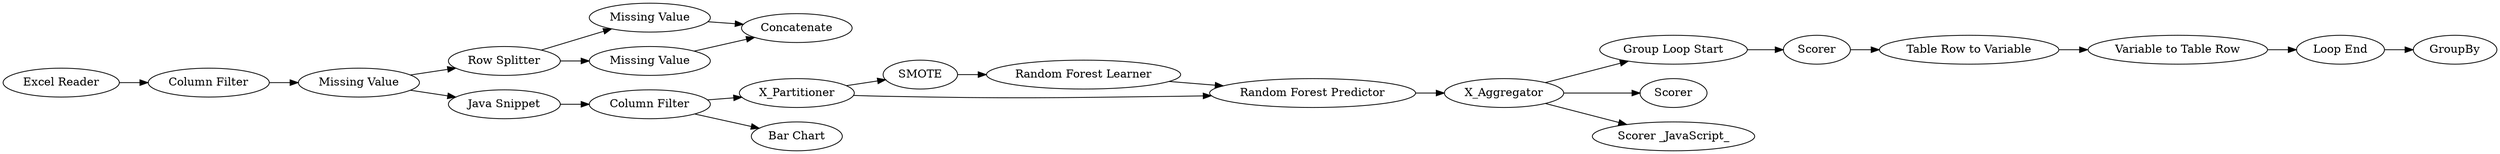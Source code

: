 digraph {
	21 -> 303
	24 -> 26
	292 -> 21
	303 -> 18
	132 -> 134
	132 -> 133
	134 -> 135
	274 -> 275
	27 -> 28
	25 -> 24
	22 -> 23
	281 -> 292
	22 -> 25
	21 -> 20
	26 -> 27
	133 -> 135
	20 -> 22
	22 -> 302
	278 -> 281
	18 -> 20
	278 -> 132
	292 -> 293
	275 -> 278
	28 -> 29
	133 [label="Missing Value"]
	292 [label="Column Filter"]
	27 [label="Variable to Table Row"]
	275 [label="Column Filter"]
	302 [label="Scorer _JavaScript_"]
	18 [label="Random Forest Learner"]
	21 [label=X_Partitioner]
	26 [label="Table Row to Variable"]
	24 [label=Scorer]
	25 [label="Group Loop Start"]
	281 [label="Java Snippet"]
	274 [label="Excel Reader"]
	22 [label=X_Aggregator]
	28 [label="Loop End"]
	293 [label="Bar Chart"]
	23 [label=Scorer]
	135 [label=Concatenate]
	134 [label="Missing Value"]
	278 [label="Missing Value"]
	20 [label="Random Forest Predictor"]
	29 [label=GroupBy]
	303 [label=SMOTE]
	132 [label="Row Splitter"]
	rankdir=LR
}
